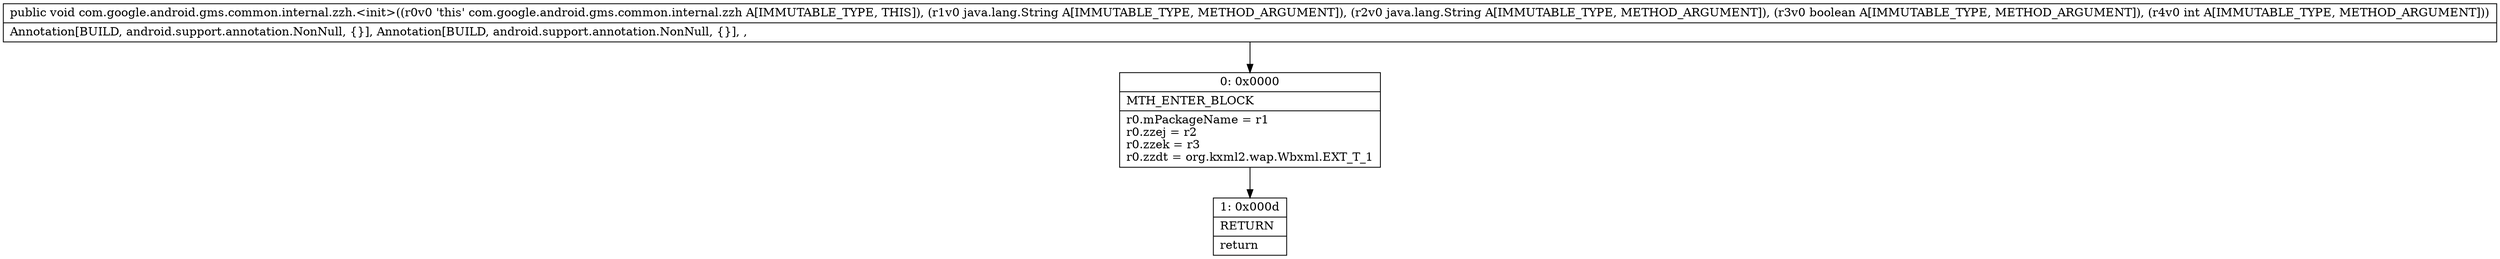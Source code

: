 digraph "CFG forcom.google.android.gms.common.internal.zzh.\<init\>(Ljava\/lang\/String;Ljava\/lang\/String;ZI)V" {
Node_0 [shape=record,label="{0\:\ 0x0000|MTH_ENTER_BLOCK\l|r0.mPackageName = r1\lr0.zzej = r2\lr0.zzek = r3\lr0.zzdt = org.kxml2.wap.Wbxml.EXT_T_1\l}"];
Node_1 [shape=record,label="{1\:\ 0x000d|RETURN\l|return\l}"];
MethodNode[shape=record,label="{public void com.google.android.gms.common.internal.zzh.\<init\>((r0v0 'this' com.google.android.gms.common.internal.zzh A[IMMUTABLE_TYPE, THIS]), (r1v0 java.lang.String A[IMMUTABLE_TYPE, METHOD_ARGUMENT]), (r2v0 java.lang.String A[IMMUTABLE_TYPE, METHOD_ARGUMENT]), (r3v0 boolean A[IMMUTABLE_TYPE, METHOD_ARGUMENT]), (r4v0 int A[IMMUTABLE_TYPE, METHOD_ARGUMENT]))  | Annotation[BUILD, android.support.annotation.NonNull, \{\}], Annotation[BUILD, android.support.annotation.NonNull, \{\}], , \l}"];
MethodNode -> Node_0;
Node_0 -> Node_1;
}

